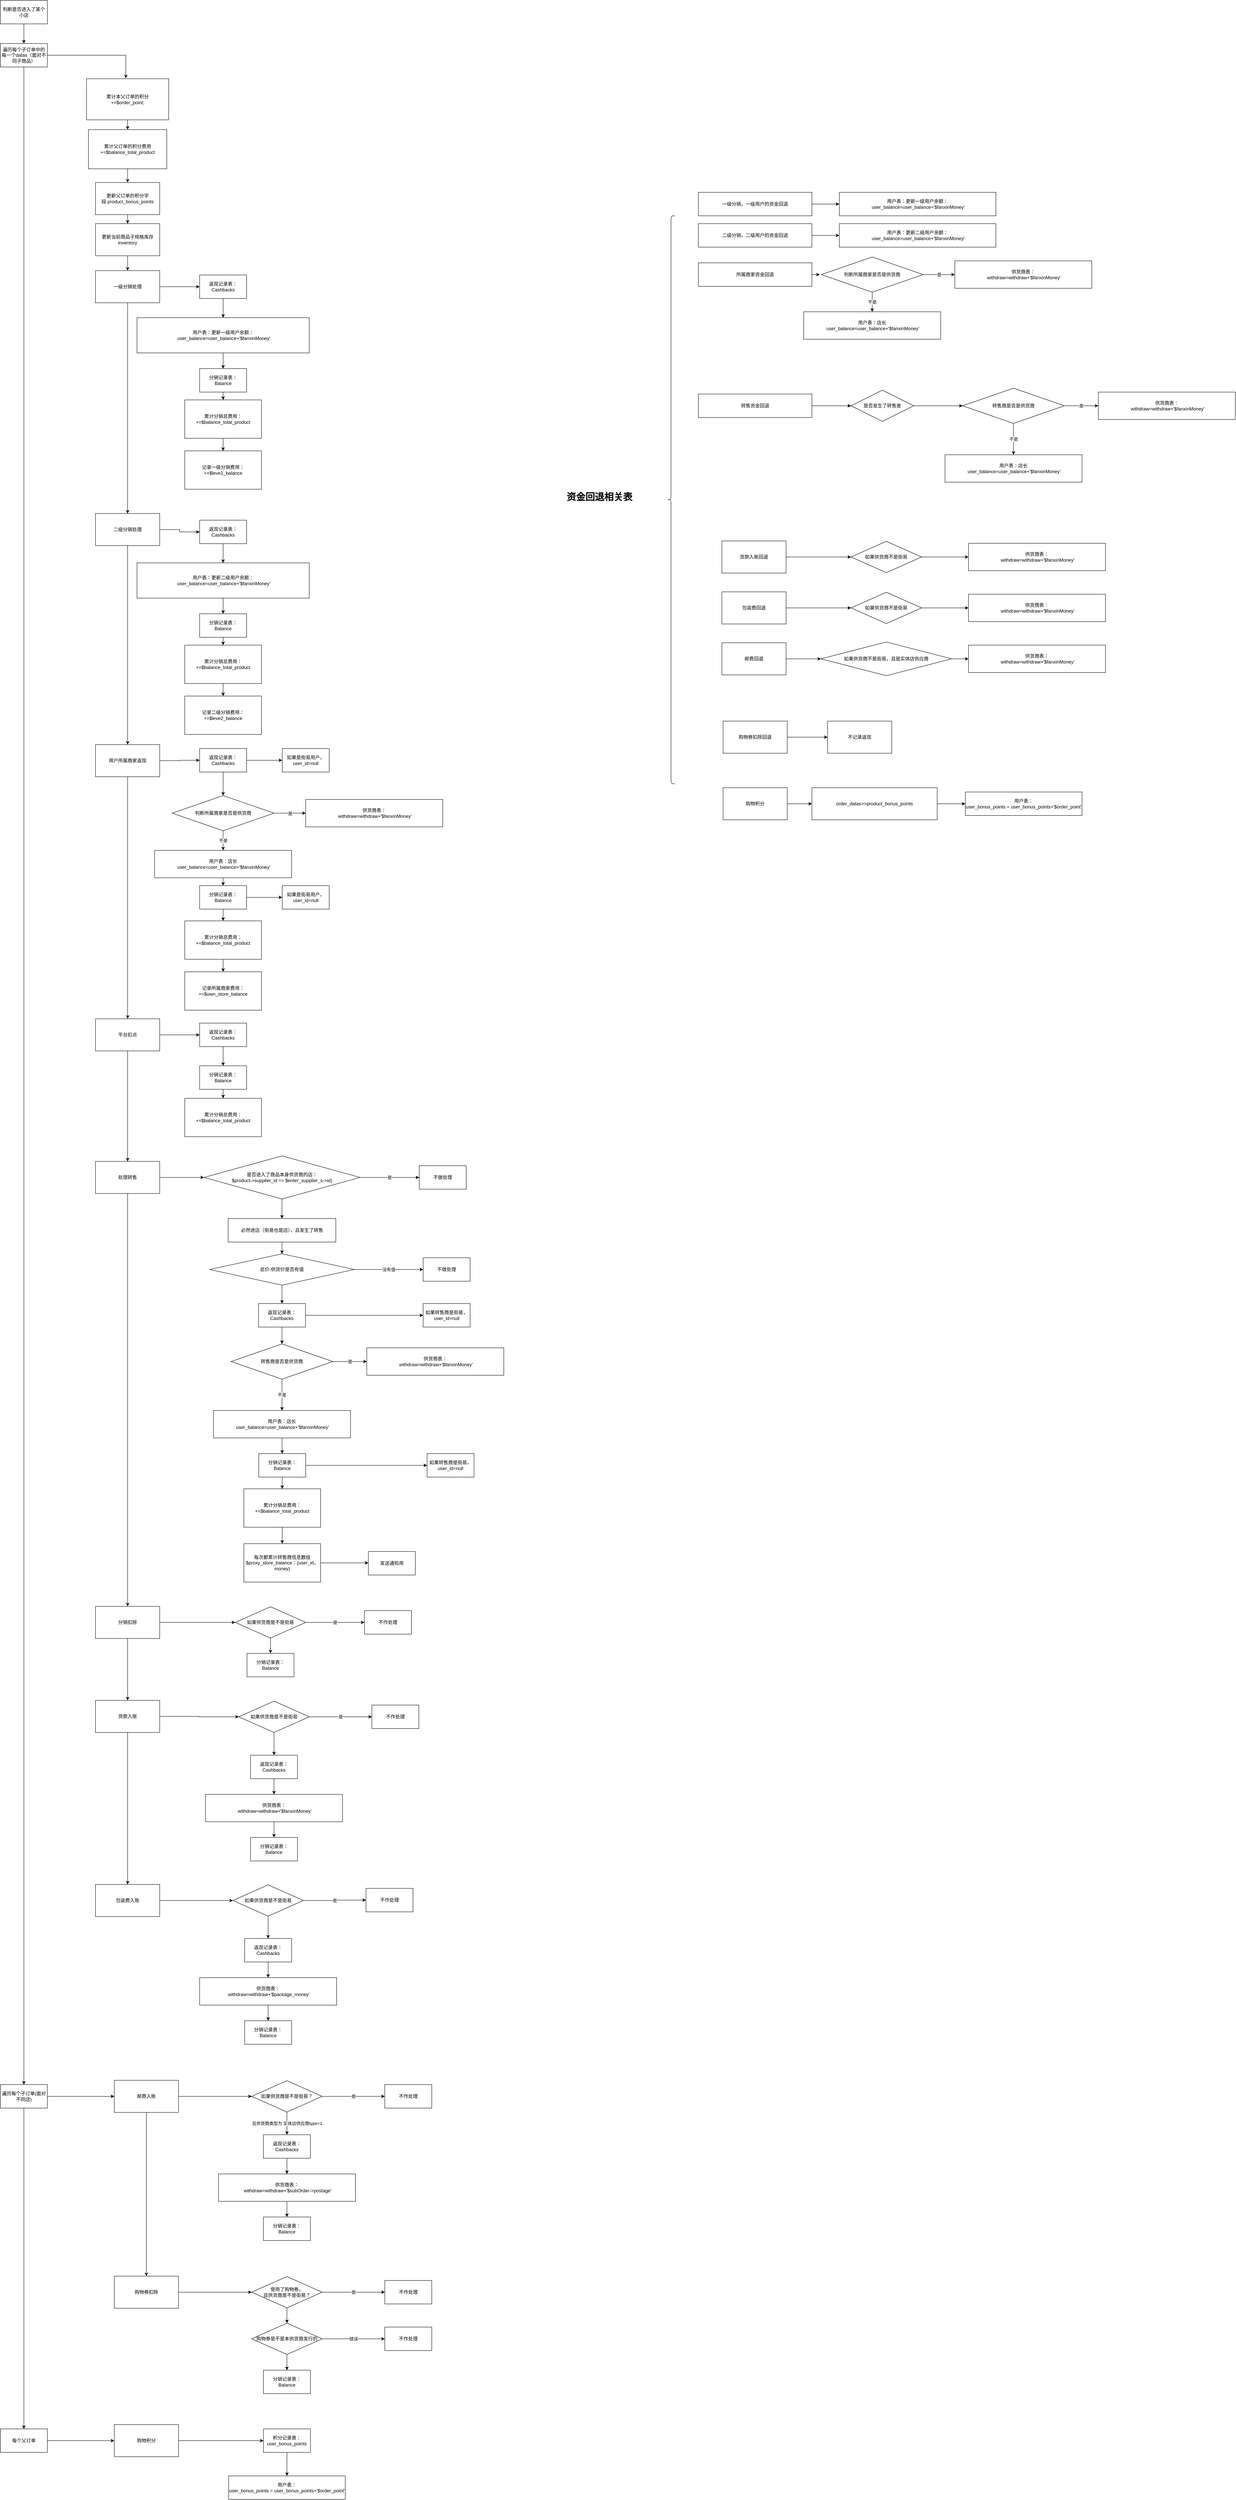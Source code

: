 <mxfile version="13.7.9" type="device"><diagram id="NfzXCjlO6lYyHLIqAys7" name="Page-1"><mxGraphModel dx="2026" dy="1126" grid="1" gridSize="10" guides="1" tooltips="1" connect="1" arrows="1" fold="1" page="1" pageScale="1" pageWidth="827" pageHeight="1169" math="0" shadow="0"><root><mxCell id="0"/><mxCell id="1" parent="0"/><mxCell id="Cu8TXU3-Akb2JzARE5J_-9" style="edgeStyle=orthogonalEdgeStyle;rounded=0;orthogonalLoop=1;jettySize=auto;html=1;entryX=0.5;entryY=0;entryDx=0;entryDy=0;" edge="1" parent="1" source="IuVRX6c4QmTOj_rwPRiL-1" target="IuVRX6c4QmTOj_rwPRiL-3"><mxGeometry relative="1" as="geometry"/></mxCell><mxCell id="IuVRX6c4QmTOj_rwPRiL-1" value="判断是否进入了某个小店" style="whiteSpace=wrap;html=1;" parent="1" vertex="1"><mxGeometry x="360" y="120" width="120" height="60" as="geometry"/></mxCell><mxCell id="Cu8TXU3-Akb2JzARE5J_-10" style="edgeStyle=orthogonalEdgeStyle;rounded=0;orthogonalLoop=1;jettySize=auto;html=1;entryX=0.478;entryY=-0.011;entryDx=0;entryDy=0;entryPerimeter=0;" edge="1" parent="1" source="IuVRX6c4QmTOj_rwPRiL-3" target="IuVRX6c4QmTOj_rwPRiL-4"><mxGeometry relative="1" as="geometry"/></mxCell><mxCell id="Cu8TXU3-Akb2JzARE5J_-229" style="edgeStyle=orthogonalEdgeStyle;rounded=0;orthogonalLoop=1;jettySize=auto;html=1;entryX=0.5;entryY=0;entryDx=0;entryDy=0;" edge="1" parent="1" source="IuVRX6c4QmTOj_rwPRiL-3" target="Cu8TXU3-Akb2JzARE5J_-227"><mxGeometry relative="1" as="geometry"/></mxCell><mxCell id="IuVRX6c4QmTOj_rwPRiL-3" value="遍历每个子订单中的每一个datas（面对不同子商品）" style="whiteSpace=wrap;html=1;" parent="1" vertex="1"><mxGeometry x="360" y="230" width="120" height="60" as="geometry"/></mxCell><mxCell id="Cu8TXU3-Akb2JzARE5J_-6" style="edgeStyle=orthogonalEdgeStyle;rounded=0;orthogonalLoop=1;jettySize=auto;html=1;" edge="1" parent="1" source="IuVRX6c4QmTOj_rwPRiL-4" target="Cu8TXU3-Akb2JzARE5J_-5"><mxGeometry relative="1" as="geometry"/></mxCell><mxCell id="IuVRX6c4QmTOj_rwPRiL-4" value="累计本父订单的积分&lt;br&gt;+=$order_point;" style="whiteSpace=wrap;html=1;" parent="1" vertex="1"><mxGeometry x="580" y="320" width="210" height="105" as="geometry"/></mxCell><mxCell id="Cu8TXU3-Akb2JzARE5J_-8" style="edgeStyle=orthogonalEdgeStyle;rounded=0;orthogonalLoop=1;jettySize=auto;html=1;entryX=0.5;entryY=0;entryDx=0;entryDy=0;" edge="1" parent="1" source="IuVRX6c4QmTOj_rwPRiL-8" target="Cu8TXU3-Akb2JzARE5J_-1"><mxGeometry relative="1" as="geometry"/></mxCell><mxCell id="IuVRX6c4QmTOj_rwPRiL-8" value="更新父订单的积分字段&amp;nbsp;product_bonus_points" style="whiteSpace=wrap;html=1;" parent="1" vertex="1"><mxGeometry x="603" y="585" width="164" height="82" as="geometry"/></mxCell><mxCell id="Cu8TXU3-Akb2JzARE5J_-13" style="edgeStyle=orthogonalEdgeStyle;rounded=0;orthogonalLoop=1;jettySize=auto;html=1;entryX=0.5;entryY=0;entryDx=0;entryDy=0;" edge="1" parent="1" source="Cu8TXU3-Akb2JzARE5J_-1" target="Cu8TXU3-Akb2JzARE5J_-12"><mxGeometry relative="1" as="geometry"/></mxCell><mxCell id="Cu8TXU3-Akb2JzARE5J_-1" value="更新当前商品子规格库存inventory" style="whiteSpace=wrap;html=1;" vertex="1" parent="1"><mxGeometry x="603" y="690" width="164" height="82" as="geometry"/></mxCell><mxCell id="Cu8TXU3-Akb2JzARE5J_-7" style="edgeStyle=orthogonalEdgeStyle;rounded=0;orthogonalLoop=1;jettySize=auto;html=1;entryX=0.5;entryY=0;entryDx=0;entryDy=0;" edge="1" parent="1" source="Cu8TXU3-Akb2JzARE5J_-5" target="IuVRX6c4QmTOj_rwPRiL-8"><mxGeometry relative="1" as="geometry"/></mxCell><mxCell id="Cu8TXU3-Akb2JzARE5J_-5" value="累计&lt;span&gt;父订单的积分费用&lt;/span&gt;&lt;br&gt;&lt;span&gt;+=$balance_total_product&lt;/span&gt;" style="whiteSpace=wrap;html=1;" vertex="1" parent="1"><mxGeometry x="585" y="450" width="200" height="100" as="geometry"/></mxCell><mxCell id="Cu8TXU3-Akb2JzARE5J_-15" value="" style="edgeStyle=orthogonalEdgeStyle;rounded=0;orthogonalLoop=1;jettySize=auto;html=1;" edge="1" parent="1" source="Cu8TXU3-Akb2JzARE5J_-12" target="Cu8TXU3-Akb2JzARE5J_-14"><mxGeometry relative="1" as="geometry"/></mxCell><mxCell id="Cu8TXU3-Akb2JzARE5J_-24" style="edgeStyle=orthogonalEdgeStyle;rounded=0;orthogonalLoop=1;jettySize=auto;html=1;entryX=0.5;entryY=0;entryDx=0;entryDy=0;" edge="1" parent="1" source="Cu8TXU3-Akb2JzARE5J_-12" target="Cu8TXU3-Akb2JzARE5J_-23"><mxGeometry relative="1" as="geometry"/></mxCell><mxCell id="Cu8TXU3-Akb2JzARE5J_-12" value="一级分销处理" style="whiteSpace=wrap;html=1;" vertex="1" parent="1"><mxGeometry x="603" y="810" width="164" height="82" as="geometry"/></mxCell><mxCell id="Cu8TXU3-Akb2JzARE5J_-35" style="edgeStyle=orthogonalEdgeStyle;rounded=0;orthogonalLoop=1;jettySize=auto;html=1;" edge="1" parent="1" source="Cu8TXU3-Akb2JzARE5J_-14" target="Cu8TXU3-Akb2JzARE5J_-34"><mxGeometry relative="1" as="geometry"/></mxCell><mxCell id="Cu8TXU3-Akb2JzARE5J_-14" value="返现记录表：&lt;br&gt;Cashbacks" style="whiteSpace=wrap;html=1;" vertex="1" parent="1"><mxGeometry x="869" y="821" width="120" height="60" as="geometry"/></mxCell><mxCell id="Cu8TXU3-Akb2JzARE5J_-20" value="" style="edgeStyle=orthogonalEdgeStyle;rounded=0;orthogonalLoop=1;jettySize=auto;html=1;" edge="1" parent="1" source="Cu8TXU3-Akb2JzARE5J_-16" target="Cu8TXU3-Akb2JzARE5J_-19"><mxGeometry relative="1" as="geometry"/></mxCell><mxCell id="Cu8TXU3-Akb2JzARE5J_-16" value="分销记录表：&lt;br&gt;Balance" style="whiteSpace=wrap;html=1;" vertex="1" parent="1"><mxGeometry x="869" y="1060" width="120" height="60" as="geometry"/></mxCell><mxCell id="Cu8TXU3-Akb2JzARE5J_-22" style="edgeStyle=orthogonalEdgeStyle;rounded=0;orthogonalLoop=1;jettySize=auto;html=1;entryX=0.5;entryY=0;entryDx=0;entryDy=0;" edge="1" parent="1" source="Cu8TXU3-Akb2JzARE5J_-19" target="Cu8TXU3-Akb2JzARE5J_-21"><mxGeometry relative="1" as="geometry"/></mxCell><mxCell id="Cu8TXU3-Akb2JzARE5J_-19" value="累计分销总费用：&lt;br&gt;+=$balance_total_product" style="whiteSpace=wrap;html=1;" vertex="1" parent="1"><mxGeometry x="831" y="1140" width="196" height="98" as="geometry"/></mxCell><mxCell id="Cu8TXU3-Akb2JzARE5J_-21" value="记录一级分销费用：&lt;br&gt;+=$leve1_balance" style="whiteSpace=wrap;html=1;" vertex="1" parent="1"><mxGeometry x="831" y="1270" width="196" height="98" as="geometry"/></mxCell><mxCell id="Cu8TXU3-Akb2JzARE5J_-55" style="edgeStyle=orthogonalEdgeStyle;rounded=0;orthogonalLoop=1;jettySize=auto;html=1;entryX=0;entryY=0.5;entryDx=0;entryDy=0;" edge="1" parent="1" source="Cu8TXU3-Akb2JzARE5J_-23" target="Cu8TXU3-Akb2JzARE5J_-44"><mxGeometry relative="1" as="geometry"/></mxCell><mxCell id="Cu8TXU3-Akb2JzARE5J_-84" style="edgeStyle=orthogonalEdgeStyle;rounded=0;orthogonalLoop=1;jettySize=auto;html=1;entryX=0.5;entryY=0;entryDx=0;entryDy=0;" edge="1" parent="1" source="Cu8TXU3-Akb2JzARE5J_-23" target="Cu8TXU3-Akb2JzARE5J_-58"><mxGeometry relative="1" as="geometry"/></mxCell><mxCell id="Cu8TXU3-Akb2JzARE5J_-23" value="二级分销处理" style="whiteSpace=wrap;html=1;" vertex="1" parent="1"><mxGeometry x="603" y="1430" width="164" height="82" as="geometry"/></mxCell><mxCell id="Cu8TXU3-Akb2JzARE5J_-36" style="edgeStyle=orthogonalEdgeStyle;rounded=0;orthogonalLoop=1;jettySize=auto;html=1;entryX=0.5;entryY=0;entryDx=0;entryDy=0;" edge="1" parent="1" source="Cu8TXU3-Akb2JzARE5J_-34" target="Cu8TXU3-Akb2JzARE5J_-16"><mxGeometry relative="1" as="geometry"/></mxCell><mxCell id="Cu8TXU3-Akb2JzARE5J_-34" value="用户表：更新一级用户余额：&lt;br&gt;&amp;nbsp;user_balance=user_balance+'$fanxinMoney'" style="whiteSpace=wrap;html=1;" vertex="1" parent="1"><mxGeometry x="709" y="930" width="440" height="90" as="geometry"/></mxCell><mxCell id="Cu8TXU3-Akb2JzARE5J_-38" value="" style="shape=curlyBracket;whiteSpace=wrap;html=1;rounded=1;" vertex="1" parent="1"><mxGeometry x="2063.13" y="670" width="20" height="1450" as="geometry"/></mxCell><mxCell id="Cu8TXU3-Akb2JzARE5J_-252" value="" style="edgeStyle=orthogonalEdgeStyle;rounded=0;orthogonalLoop=1;jettySize=auto;html=1;" edge="1" parent="1" source="Cu8TXU3-Akb2JzARE5J_-39" target="Cu8TXU3-Akb2JzARE5J_-251"><mxGeometry relative="1" as="geometry"/></mxCell><mxCell id="Cu8TXU3-Akb2JzARE5J_-39" value="一级分销，一级用户的资金回退" style="whiteSpace=wrap;html=1;" vertex="1" parent="1"><mxGeometry x="2143.13" y="610" width="290" height="60" as="geometry"/></mxCell><mxCell id="Cu8TXU3-Akb2JzARE5J_-43" style="edgeStyle=orthogonalEdgeStyle;rounded=0;orthogonalLoop=1;jettySize=auto;html=1;" edge="1" source="Cu8TXU3-Akb2JzARE5J_-44" target="Cu8TXU3-Akb2JzARE5J_-51" parent="1"><mxGeometry relative="1" as="geometry"/></mxCell><mxCell id="Cu8TXU3-Akb2JzARE5J_-44" value="返现记录表：&lt;br&gt;Cashbacks" style="whiteSpace=wrap;html=1;" vertex="1" parent="1"><mxGeometry x="869" y="1447" width="120" height="60" as="geometry"/></mxCell><mxCell id="Cu8TXU3-Akb2JzARE5J_-45" value="" style="edgeStyle=orthogonalEdgeStyle;rounded=0;orthogonalLoop=1;jettySize=auto;html=1;" edge="1" source="Cu8TXU3-Akb2JzARE5J_-46" target="Cu8TXU3-Akb2JzARE5J_-48" parent="1"><mxGeometry relative="1" as="geometry"/></mxCell><mxCell id="Cu8TXU3-Akb2JzARE5J_-46" value="分销记录表：&lt;br&gt;Balance" style="whiteSpace=wrap;html=1;" vertex="1" parent="1"><mxGeometry x="869" y="1686" width="120" height="60" as="geometry"/></mxCell><mxCell id="Cu8TXU3-Akb2JzARE5J_-47" style="edgeStyle=orthogonalEdgeStyle;rounded=0;orthogonalLoop=1;jettySize=auto;html=1;entryX=0.5;entryY=0;entryDx=0;entryDy=0;" edge="1" source="Cu8TXU3-Akb2JzARE5J_-48" target="Cu8TXU3-Akb2JzARE5J_-49" parent="1"><mxGeometry relative="1" as="geometry"/></mxCell><mxCell id="Cu8TXU3-Akb2JzARE5J_-48" value="累计分销总费用：&lt;br&gt;+=$balance_total_product" style="whiteSpace=wrap;html=1;" vertex="1" parent="1"><mxGeometry x="831" y="1766" width="196" height="98" as="geometry"/></mxCell><mxCell id="Cu8TXU3-Akb2JzARE5J_-49" value="记录二级分销费用：&lt;br&gt;+=$leve2_balance" style="whiteSpace=wrap;html=1;" vertex="1" parent="1"><mxGeometry x="831" y="1896" width="196" height="98" as="geometry"/></mxCell><mxCell id="Cu8TXU3-Akb2JzARE5J_-50" style="edgeStyle=orthogonalEdgeStyle;rounded=0;orthogonalLoop=1;jettySize=auto;html=1;entryX=0.5;entryY=0;entryDx=0;entryDy=0;" edge="1" source="Cu8TXU3-Akb2JzARE5J_-51" target="Cu8TXU3-Akb2JzARE5J_-46" parent="1"><mxGeometry relative="1" as="geometry"/></mxCell><mxCell id="Cu8TXU3-Akb2JzARE5J_-51" value="用户表：更新二级用户余额：&lt;br&gt;&amp;nbsp;user_balance=user_balance+'$fanxinMoney'" style="whiteSpace=wrap;html=1;" vertex="1" parent="1"><mxGeometry x="709" y="1556" width="440" height="90" as="geometry"/></mxCell><mxCell id="Cu8TXU3-Akb2JzARE5J_-254" value="" style="edgeStyle=orthogonalEdgeStyle;rounded=0;orthogonalLoop=1;jettySize=auto;html=1;" edge="1" parent="1" source="Cu8TXU3-Akb2JzARE5J_-56" target="Cu8TXU3-Akb2JzARE5J_-253"><mxGeometry relative="1" as="geometry"/></mxCell><mxCell id="Cu8TXU3-Akb2JzARE5J_-56" value="二级分销，二级用户的资金回退" style="whiteSpace=wrap;html=1;" vertex="1" parent="1"><mxGeometry x="2143.13" y="690" width="290" height="60" as="geometry"/></mxCell><mxCell id="Cu8TXU3-Akb2JzARE5J_-91" style="edgeStyle=orthogonalEdgeStyle;rounded=0;orthogonalLoop=1;jettySize=auto;html=1;entryX=0;entryY=0.5;entryDx=0;entryDy=0;" edge="1" parent="1" source="Cu8TXU3-Akb2JzARE5J_-58" target="Cu8TXU3-Akb2JzARE5J_-59"><mxGeometry relative="1" as="geometry"/></mxCell><mxCell id="Cu8TXU3-Akb2JzARE5J_-104" style="edgeStyle=orthogonalEdgeStyle;rounded=0;orthogonalLoop=1;jettySize=auto;html=1;entryX=0.5;entryY=0;entryDx=0;entryDy=0;" edge="1" parent="1" source="Cu8TXU3-Akb2JzARE5J_-58" target="Cu8TXU3-Akb2JzARE5J_-97"><mxGeometry relative="1" as="geometry"/></mxCell><mxCell id="Cu8TXU3-Akb2JzARE5J_-58" value="用户所属商家返现" style="whiteSpace=wrap;html=1;" vertex="1" parent="1"><mxGeometry x="603" y="2020" width="164" height="82" as="geometry"/></mxCell><mxCell id="Cu8TXU3-Akb2JzARE5J_-62" style="edgeStyle=orthogonalEdgeStyle;rounded=0;orthogonalLoop=1;jettySize=auto;html=1;entryX=0;entryY=0.5;entryDx=0;entryDy=0;" edge="1" parent="1" source="Cu8TXU3-Akb2JzARE5J_-59" target="Cu8TXU3-Akb2JzARE5J_-61"><mxGeometry relative="1" as="geometry"/></mxCell><mxCell id="Cu8TXU3-Akb2JzARE5J_-90" style="edgeStyle=orthogonalEdgeStyle;rounded=0;orthogonalLoop=1;jettySize=auto;html=1;entryX=0.5;entryY=0;entryDx=0;entryDy=0;" edge="1" parent="1" source="Cu8TXU3-Akb2JzARE5J_-59" target="Cu8TXU3-Akb2JzARE5J_-66"><mxGeometry relative="1" as="geometry"/></mxCell><mxCell id="Cu8TXU3-Akb2JzARE5J_-59" value="返现记录表：&lt;br&gt;Cashbacks" style="whiteSpace=wrap;html=1;" vertex="1" parent="1"><mxGeometry x="869" y="2030" width="120" height="60" as="geometry"/></mxCell><mxCell id="Cu8TXU3-Akb2JzARE5J_-61" value="如果是街易用户，user_id=null" style="whiteSpace=wrap;html=1;" vertex="1" parent="1"><mxGeometry x="1080" y="2030" width="120" height="60" as="geometry"/></mxCell><mxCell id="Cu8TXU3-Akb2JzARE5J_-67" value="是" style="edgeStyle=orthogonalEdgeStyle;rounded=0;orthogonalLoop=1;jettySize=auto;html=1;" edge="1" parent="1" source="Cu8TXU3-Akb2JzARE5J_-66"><mxGeometry relative="1" as="geometry"><mxPoint x="1140" y="2195" as="targetPoint"/></mxGeometry></mxCell><mxCell id="Cu8TXU3-Akb2JzARE5J_-71" value="不是" style="edgeStyle=orthogonalEdgeStyle;rounded=0;orthogonalLoop=1;jettySize=auto;html=1;entryX=0.5;entryY=0;entryDx=0;entryDy=0;" edge="1" parent="1" source="Cu8TXU3-Akb2JzARE5J_-66" target="Cu8TXU3-Akb2JzARE5J_-69"><mxGeometry relative="1" as="geometry"/></mxCell><mxCell id="Cu8TXU3-Akb2JzARE5J_-66" value="判断所属商家是否是供货商" style="rhombus;whiteSpace=wrap;html=1;" vertex="1" parent="1"><mxGeometry x="799" y="2150" width="260" height="90" as="geometry"/></mxCell><mxCell id="Cu8TXU3-Akb2JzARE5J_-68" value="供货商表：&lt;br&gt;&amp;nbsp;withdraw=withdraw+'$fanxinMoney'" style="whiteSpace=wrap;html=1;" vertex="1" parent="1"><mxGeometry x="1140" y="2160" width="350" height="70" as="geometry"/></mxCell><mxCell id="Cu8TXU3-Akb2JzARE5J_-89" value="" style="edgeStyle=orthogonalEdgeStyle;rounded=0;orthogonalLoop=1;jettySize=auto;html=1;" edge="1" parent="1" source="Cu8TXU3-Akb2JzARE5J_-69" target="Cu8TXU3-Akb2JzARE5J_-85"><mxGeometry relative="1" as="geometry"/></mxCell><mxCell id="Cu8TXU3-Akb2JzARE5J_-69" value="用户表：店长&lt;br&gt;&amp;nbsp;user_balance=user_balance+'$fanxinMoney'" style="whiteSpace=wrap;html=1;" vertex="1" parent="1"><mxGeometry x="754" y="2290" width="350" height="70" as="geometry"/></mxCell><mxCell id="Cu8TXU3-Akb2JzARE5J_-77" value="是" style="edgeStyle=orthogonalEdgeStyle;rounded=0;orthogonalLoop=1;jettySize=auto;html=1;" edge="1" source="Cu8TXU3-Akb2JzARE5J_-79" parent="1"><mxGeometry relative="1" as="geometry"><mxPoint x="2798.13" y="820" as="targetPoint"/></mxGeometry></mxCell><mxCell id="Cu8TXU3-Akb2JzARE5J_-78" value="不是" style="edgeStyle=orthogonalEdgeStyle;rounded=0;orthogonalLoop=1;jettySize=auto;html=1;entryX=0.5;entryY=0;entryDx=0;entryDy=0;" edge="1" source="Cu8TXU3-Akb2JzARE5J_-79" target="Cu8TXU3-Akb2JzARE5J_-81" parent="1"><mxGeometry relative="1" as="geometry"/></mxCell><mxCell id="Cu8TXU3-Akb2JzARE5J_-79" value="判断所属商家是否是供货商" style="rhombus;whiteSpace=wrap;html=1;" vertex="1" parent="1"><mxGeometry x="2457.13" y="775" width="260" height="90" as="geometry"/></mxCell><mxCell id="Cu8TXU3-Akb2JzARE5J_-80" value="供货商表：&lt;br&gt;&amp;nbsp;withdraw=withdraw+'$fanxinMoney'" style="whiteSpace=wrap;html=1;" vertex="1" parent="1"><mxGeometry x="2798.13" y="785" width="350" height="70" as="geometry"/></mxCell><mxCell id="Cu8TXU3-Akb2JzARE5J_-81" value="用户表：店长&lt;br&gt;&amp;nbsp;user_balance=user_balance+'$fanxinMoney'" style="whiteSpace=wrap;html=1;" vertex="1" parent="1"><mxGeometry x="2412.13" y="915" width="350" height="70" as="geometry"/></mxCell><mxCell id="Cu8TXU3-Akb2JzARE5J_-83" style="edgeStyle=orthogonalEdgeStyle;rounded=0;orthogonalLoop=1;jettySize=auto;html=1;" edge="1" parent="1" source="Cu8TXU3-Akb2JzARE5J_-82"><mxGeometry relative="1" as="geometry"><mxPoint x="2453.13" y="820" as="targetPoint"/></mxGeometry></mxCell><mxCell id="Cu8TXU3-Akb2JzARE5J_-82" value="所属商家资金回退" style="whiteSpace=wrap;html=1;" vertex="1" parent="1"><mxGeometry x="2143.13" y="790" width="290" height="60" as="geometry"/></mxCell><mxCell id="Cu8TXU3-Akb2JzARE5J_-87" style="edgeStyle=orthogonalEdgeStyle;rounded=0;orthogonalLoop=1;jettySize=auto;html=1;entryX=0;entryY=0.5;entryDx=0;entryDy=0;" edge="1" parent="1" source="Cu8TXU3-Akb2JzARE5J_-85" target="Cu8TXU3-Akb2JzARE5J_-86"><mxGeometry relative="1" as="geometry"/></mxCell><mxCell id="Cu8TXU3-Akb2JzARE5J_-95" value="" style="edgeStyle=orthogonalEdgeStyle;rounded=0;orthogonalLoop=1;jettySize=auto;html=1;" edge="1" parent="1" source="Cu8TXU3-Akb2JzARE5J_-85" target="Cu8TXU3-Akb2JzARE5J_-92"><mxGeometry relative="1" as="geometry"/></mxCell><mxCell id="Cu8TXU3-Akb2JzARE5J_-85" value="分销记录表：&lt;br&gt;Balance" style="whiteSpace=wrap;html=1;" vertex="1" parent="1"><mxGeometry x="869" y="2380" width="120" height="60" as="geometry"/></mxCell><mxCell id="Cu8TXU3-Akb2JzARE5J_-86" value="如果是街易用户，user_id=null" style="whiteSpace=wrap;html=1;" vertex="1" parent="1"><mxGeometry x="1080" y="2380" width="120" height="60" as="geometry"/></mxCell><mxCell id="Cu8TXU3-Akb2JzARE5J_-96" value="" style="edgeStyle=orthogonalEdgeStyle;rounded=0;orthogonalLoop=1;jettySize=auto;html=1;" edge="1" parent="1" source="Cu8TXU3-Akb2JzARE5J_-92" target="Cu8TXU3-Akb2JzARE5J_-93"><mxGeometry relative="1" as="geometry"/></mxCell><mxCell id="Cu8TXU3-Akb2JzARE5J_-92" value="累计分销总费用：&lt;br&gt;+=$balance_total_product" style="whiteSpace=wrap;html=1;" vertex="1" parent="1"><mxGeometry x="831" y="2470" width="196" height="98" as="geometry"/></mxCell><mxCell id="Cu8TXU3-Akb2JzARE5J_-93" value="记录所属商家费用：&lt;br&gt;+=$own_store_balance" style="whiteSpace=wrap;html=1;" vertex="1" parent="1"><mxGeometry x="831" y="2600" width="196" height="98" as="geometry"/></mxCell><mxCell id="Cu8TXU3-Akb2JzARE5J_-100" style="edgeStyle=orthogonalEdgeStyle;rounded=0;orthogonalLoop=1;jettySize=auto;html=1;entryX=0;entryY=0.5;entryDx=0;entryDy=0;" edge="1" parent="1" source="Cu8TXU3-Akb2JzARE5J_-97" target="Cu8TXU3-Akb2JzARE5J_-98"><mxGeometry relative="1" as="geometry"/></mxCell><mxCell id="Cu8TXU3-Akb2JzARE5J_-160" style="edgeStyle=orthogonalEdgeStyle;rounded=0;orthogonalLoop=1;jettySize=auto;html=1;" edge="1" parent="1" source="Cu8TXU3-Akb2JzARE5J_-97" target="Cu8TXU3-Akb2JzARE5J_-105"><mxGeometry relative="1" as="geometry"/></mxCell><mxCell id="Cu8TXU3-Akb2JzARE5J_-97" value="平台扣点" style="whiteSpace=wrap;html=1;" vertex="1" parent="1"><mxGeometry x="603" y="2720" width="164" height="82" as="geometry"/></mxCell><mxCell id="Cu8TXU3-Akb2JzARE5J_-101" value="" style="edgeStyle=orthogonalEdgeStyle;rounded=0;orthogonalLoop=1;jettySize=auto;html=1;" edge="1" parent="1" source="Cu8TXU3-Akb2JzARE5J_-98" target="Cu8TXU3-Akb2JzARE5J_-99"><mxGeometry relative="1" as="geometry"/></mxCell><mxCell id="Cu8TXU3-Akb2JzARE5J_-98" value="返现记录表：&lt;br&gt;Cashbacks" style="whiteSpace=wrap;html=1;" vertex="1" parent="1"><mxGeometry x="869" y="2731" width="120" height="60" as="geometry"/></mxCell><mxCell id="Cu8TXU3-Akb2JzARE5J_-103" value="" style="edgeStyle=orthogonalEdgeStyle;rounded=0;orthogonalLoop=1;jettySize=auto;html=1;" edge="1" parent="1" source="Cu8TXU3-Akb2JzARE5J_-99" target="Cu8TXU3-Akb2JzARE5J_-102"><mxGeometry relative="1" as="geometry"/></mxCell><mxCell id="Cu8TXU3-Akb2JzARE5J_-99" value="分销记录表：&lt;br&gt;Balance" style="whiteSpace=wrap;html=1;" vertex="1" parent="1"><mxGeometry x="869" y="2840" width="120" height="60" as="geometry"/></mxCell><mxCell id="Cu8TXU3-Akb2JzARE5J_-102" value="累计分销总费用：&lt;br&gt;+=$balance_total_product" style="whiteSpace=wrap;html=1;" vertex="1" parent="1"><mxGeometry x="831" y="2923" width="196" height="98" as="geometry"/></mxCell><mxCell id="Cu8TXU3-Akb2JzARE5J_-131" style="edgeStyle=orthogonalEdgeStyle;rounded=0;orthogonalLoop=1;jettySize=auto;html=1;entryX=0;entryY=0.5;entryDx=0;entryDy=0;" edge="1" parent="1" source="Cu8TXU3-Akb2JzARE5J_-105" target="Cu8TXU3-Akb2JzARE5J_-107"><mxGeometry relative="1" as="geometry"/></mxCell><mxCell id="Cu8TXU3-Akb2JzARE5J_-162" style="edgeStyle=orthogonalEdgeStyle;rounded=0;orthogonalLoop=1;jettySize=auto;html=1;entryX=0.5;entryY=0;entryDx=0;entryDy=0;" edge="1" parent="1" source="Cu8TXU3-Akb2JzARE5J_-105" target="Cu8TXU3-Akb2JzARE5J_-149"><mxGeometry relative="1" as="geometry"/></mxCell><mxCell id="Cu8TXU3-Akb2JzARE5J_-105" value="处理转售" style="whiteSpace=wrap;html=1;" vertex="1" parent="1"><mxGeometry x="603" y="3084" width="164" height="82" as="geometry"/></mxCell><mxCell id="Cu8TXU3-Akb2JzARE5J_-109" value="是" style="edgeStyle=orthogonalEdgeStyle;rounded=0;orthogonalLoop=1;jettySize=auto;html=1;" edge="1" parent="1" source="Cu8TXU3-Akb2JzARE5J_-107" target="Cu8TXU3-Akb2JzARE5J_-108"><mxGeometry relative="1" as="geometry"/></mxCell><mxCell id="Cu8TXU3-Akb2JzARE5J_-111" style="edgeStyle=orthogonalEdgeStyle;rounded=0;orthogonalLoop=1;jettySize=auto;html=1;entryX=0.5;entryY=0;entryDx=0;entryDy=0;" edge="1" parent="1" source="Cu8TXU3-Akb2JzARE5J_-107" target="Cu8TXU3-Akb2JzARE5J_-110"><mxGeometry relative="1" as="geometry"/></mxCell><mxCell id="Cu8TXU3-Akb2JzARE5J_-107" value="是否进入了商品本身供货商的店：&lt;br&gt;$product-&amp;gt;supplier_id == $enter_supplier_s-&amp;gt;id)" style="rhombus;whiteSpace=wrap;html=1;" vertex="1" parent="1"><mxGeometry x="880" y="3070" width="398.75" height="110" as="geometry"/></mxCell><mxCell id="Cu8TXU3-Akb2JzARE5J_-108" value="不做处理" style="whiteSpace=wrap;html=1;" vertex="1" parent="1"><mxGeometry x="1430" y="3095" width="120" height="60" as="geometry"/></mxCell><mxCell id="Cu8TXU3-Akb2JzARE5J_-114" style="edgeStyle=orthogonalEdgeStyle;rounded=0;orthogonalLoop=1;jettySize=auto;html=1;entryX=0.5;entryY=0;entryDx=0;entryDy=0;" edge="1" parent="1" source="Cu8TXU3-Akb2JzARE5J_-110" target="Cu8TXU3-Akb2JzARE5J_-113"><mxGeometry relative="1" as="geometry"/></mxCell><mxCell id="Cu8TXU3-Akb2JzARE5J_-110" value="必然进店（街易也是店），且发生了转售" style="whiteSpace=wrap;html=1;" vertex="1" parent="1"><mxGeometry x="941.87" y="3230" width="275" height="60" as="geometry"/></mxCell><mxCell id="Cu8TXU3-Akb2JzARE5J_-116" value="没有值" style="edgeStyle=orthogonalEdgeStyle;rounded=0;orthogonalLoop=1;jettySize=auto;html=1;entryX=0;entryY=0.5;entryDx=0;entryDy=0;" edge="1" parent="1" source="Cu8TXU3-Akb2JzARE5J_-113" target="Cu8TXU3-Akb2JzARE5J_-115"><mxGeometry relative="1" as="geometry"/></mxCell><mxCell id="Cu8TXU3-Akb2JzARE5J_-129" style="edgeStyle=orthogonalEdgeStyle;rounded=0;orthogonalLoop=1;jettySize=auto;html=1;entryX=0.5;entryY=0;entryDx=0;entryDy=0;" edge="1" parent="1" source="Cu8TXU3-Akb2JzARE5J_-113" target="Cu8TXU3-Akb2JzARE5J_-119"><mxGeometry relative="1" as="geometry"/></mxCell><mxCell id="Cu8TXU3-Akb2JzARE5J_-113" value="总价-供货价是否有值" style="rhombus;whiteSpace=wrap;html=1;" vertex="1" parent="1"><mxGeometry x="894.38" y="3320" width="370" height="80" as="geometry"/></mxCell><mxCell id="Cu8TXU3-Akb2JzARE5J_-115" value="不做处理" style="whiteSpace=wrap;html=1;" vertex="1" parent="1"><mxGeometry x="1440" y="3330" width="120" height="60" as="geometry"/></mxCell><mxCell id="Cu8TXU3-Akb2JzARE5J_-123" style="edgeStyle=orthogonalEdgeStyle;rounded=0;orthogonalLoop=1;jettySize=auto;html=1;entryX=0;entryY=0.5;entryDx=0;entryDy=0;" edge="1" parent="1" source="Cu8TXU3-Akb2JzARE5J_-119" target="Cu8TXU3-Akb2JzARE5J_-122"><mxGeometry relative="1" as="geometry"/></mxCell><mxCell id="Cu8TXU3-Akb2JzARE5J_-130" value="" style="edgeStyle=orthogonalEdgeStyle;rounded=0;orthogonalLoop=1;jettySize=auto;html=1;" edge="1" parent="1" source="Cu8TXU3-Akb2JzARE5J_-119" target="Cu8TXU3-Akb2JzARE5J_-126"><mxGeometry relative="1" as="geometry"/></mxCell><mxCell id="Cu8TXU3-Akb2JzARE5J_-119" value="返现记录表：&lt;br&gt;Cashbacks" style="whiteSpace=wrap;html=1;" vertex="1" parent="1"><mxGeometry x="1019.37" y="3447" width="120" height="60" as="geometry"/></mxCell><mxCell id="Cu8TXU3-Akb2JzARE5J_-122" value="如果转售商是街易，user_id=null" style="whiteSpace=wrap;html=1;" vertex="1" parent="1"><mxGeometry x="1440" y="3447" width="120" height="60" as="geometry"/></mxCell><mxCell id="Cu8TXU3-Akb2JzARE5J_-124" value="是" style="edgeStyle=orthogonalEdgeStyle;rounded=0;orthogonalLoop=1;jettySize=auto;html=1;" edge="1" source="Cu8TXU3-Akb2JzARE5J_-126" parent="1"><mxGeometry relative="1" as="geometry"><mxPoint x="1296.0" y="3595" as="targetPoint"/></mxGeometry></mxCell><mxCell id="Cu8TXU3-Akb2JzARE5J_-125" value="不是" style="edgeStyle=orthogonalEdgeStyle;rounded=0;orthogonalLoop=1;jettySize=auto;html=1;entryX=0.5;entryY=0;entryDx=0;entryDy=0;" edge="1" source="Cu8TXU3-Akb2JzARE5J_-126" target="Cu8TXU3-Akb2JzARE5J_-128" parent="1"><mxGeometry relative="1" as="geometry"/></mxCell><mxCell id="Cu8TXU3-Akb2JzARE5J_-126" value="转售商是否是供货商" style="rhombus;whiteSpace=wrap;html=1;" vertex="1" parent="1"><mxGeometry x="949.37" y="3550" width="260" height="90" as="geometry"/></mxCell><mxCell id="Cu8TXU3-Akb2JzARE5J_-127" value="供货商表：&lt;br&gt;&amp;nbsp;withdraw=withdraw+'$fanxinMoney'" style="whiteSpace=wrap;html=1;" vertex="1" parent="1"><mxGeometry x="1296" y="3560" width="350" height="70" as="geometry"/></mxCell><mxCell id="Cu8TXU3-Akb2JzARE5J_-145" style="edgeStyle=orthogonalEdgeStyle;rounded=0;orthogonalLoop=1;jettySize=auto;html=1;entryX=0.5;entryY=0;entryDx=0;entryDy=0;" edge="1" parent="1" source="Cu8TXU3-Akb2JzARE5J_-128" target="Cu8TXU3-Akb2JzARE5J_-141"><mxGeometry relative="1" as="geometry"/></mxCell><mxCell id="Cu8TXU3-Akb2JzARE5J_-128" value="用户表：店长&lt;br&gt;&amp;nbsp;user_balance=user_balance+'$fanxinMoney'" style="whiteSpace=wrap;html=1;" vertex="1" parent="1"><mxGeometry x="904.37" y="3720" width="350" height="70" as="geometry"/></mxCell><mxCell id="Cu8TXU3-Akb2JzARE5J_-139" value="" style="edgeStyle=orthogonalEdgeStyle;rounded=0;orthogonalLoop=1;jettySize=auto;html=1;" edge="1" parent="1" source="Cu8TXU3-Akb2JzARE5J_-132" target="Cu8TXU3-Akb2JzARE5J_-138"><mxGeometry relative="1" as="geometry"/></mxCell><mxCell id="Cu8TXU3-Akb2JzARE5J_-132" value="转售资金回退" style="whiteSpace=wrap;html=1;" vertex="1" parent="1"><mxGeometry x="2143.13" y="1125" width="290" height="60" as="geometry"/></mxCell><mxCell id="Cu8TXU3-Akb2JzARE5J_-133" value="是" style="edgeStyle=orthogonalEdgeStyle;rounded=0;orthogonalLoop=1;jettySize=auto;html=1;" edge="1" source="Cu8TXU3-Akb2JzARE5J_-135" parent="1"><mxGeometry relative="1" as="geometry"><mxPoint x="3164.76" y="1155" as="targetPoint"/></mxGeometry></mxCell><mxCell id="Cu8TXU3-Akb2JzARE5J_-134" value="不是" style="edgeStyle=orthogonalEdgeStyle;rounded=0;orthogonalLoop=1;jettySize=auto;html=1;entryX=0.5;entryY=0;entryDx=0;entryDy=0;" edge="1" source="Cu8TXU3-Akb2JzARE5J_-135" target="Cu8TXU3-Akb2JzARE5J_-137" parent="1"><mxGeometry relative="1" as="geometry"/></mxCell><mxCell id="Cu8TXU3-Akb2JzARE5J_-135" value="转售商是否是供货商" style="rhombus;whiteSpace=wrap;html=1;" vertex="1" parent="1"><mxGeometry x="2818.13" y="1110" width="260" height="90" as="geometry"/></mxCell><mxCell id="Cu8TXU3-Akb2JzARE5J_-136" value="供货商表：&lt;br&gt;&amp;nbsp;withdraw=withdraw+'$fanxinMoney'" style="whiteSpace=wrap;html=1;" vertex="1" parent="1"><mxGeometry x="3164.76" y="1120" width="350" height="70" as="geometry"/></mxCell><mxCell id="Cu8TXU3-Akb2JzARE5J_-137" value="用户表：店长&lt;br&gt;&amp;nbsp;user_balance=user_balance+'$fanxinMoney'" style="whiteSpace=wrap;html=1;" vertex="1" parent="1"><mxGeometry x="2773.13" y="1280" width="350" height="70" as="geometry"/></mxCell><mxCell id="Cu8TXU3-Akb2JzARE5J_-140" value="" style="edgeStyle=orthogonalEdgeStyle;rounded=0;orthogonalLoop=1;jettySize=auto;html=1;" edge="1" parent="1" source="Cu8TXU3-Akb2JzARE5J_-138" target="Cu8TXU3-Akb2JzARE5J_-135"><mxGeometry relative="1" as="geometry"/></mxCell><mxCell id="Cu8TXU3-Akb2JzARE5J_-138" value="是否发生了转售差" style="rhombus;whiteSpace=wrap;html=1;" vertex="1" parent="1"><mxGeometry x="2533.13" y="1115" width="160" height="80" as="geometry"/></mxCell><mxCell id="Cu8TXU3-Akb2JzARE5J_-143" style="edgeStyle=orthogonalEdgeStyle;rounded=0;orthogonalLoop=1;jettySize=auto;html=1;" edge="1" parent="1" source="Cu8TXU3-Akb2JzARE5J_-141" target="Cu8TXU3-Akb2JzARE5J_-142"><mxGeometry relative="1" as="geometry"/></mxCell><mxCell id="Cu8TXU3-Akb2JzARE5J_-146" value="" style="edgeStyle=orthogonalEdgeStyle;rounded=0;orthogonalLoop=1;jettySize=auto;html=1;" edge="1" parent="1" source="Cu8TXU3-Akb2JzARE5J_-141" target="Cu8TXU3-Akb2JzARE5J_-144"><mxGeometry relative="1" as="geometry"/></mxCell><mxCell id="Cu8TXU3-Akb2JzARE5J_-141" value="分销记录表：&lt;br&gt;Balance" style="whiteSpace=wrap;html=1;" vertex="1" parent="1"><mxGeometry x="1020" y="3830" width="120" height="60" as="geometry"/></mxCell><mxCell id="Cu8TXU3-Akb2JzARE5J_-142" value="如果转售商是街易，user_id=null" style="whiteSpace=wrap;html=1;" vertex="1" parent="1"><mxGeometry x="1450" y="3830" width="120" height="60" as="geometry"/></mxCell><mxCell id="Cu8TXU3-Akb2JzARE5J_-148" style="edgeStyle=orthogonalEdgeStyle;rounded=0;orthogonalLoop=1;jettySize=auto;html=1;entryX=0.5;entryY=0;entryDx=0;entryDy=0;" edge="1" parent="1" source="Cu8TXU3-Akb2JzARE5J_-144" target="Cu8TXU3-Akb2JzARE5J_-147"><mxGeometry relative="1" as="geometry"/></mxCell><mxCell id="Cu8TXU3-Akb2JzARE5J_-144" value="累计分销总费用：&lt;br&gt;+=$balance_total_product" style="whiteSpace=wrap;html=1;" vertex="1" parent="1"><mxGeometry x="982" y="3920" width="196" height="98" as="geometry"/></mxCell><mxCell id="Cu8TXU3-Akb2JzARE5J_-150" style="edgeStyle=orthogonalEdgeStyle;rounded=0;orthogonalLoop=1;jettySize=auto;html=1;" edge="1" parent="1" source="Cu8TXU3-Akb2JzARE5J_-147"><mxGeometry relative="1" as="geometry"><mxPoint x="1300" y="4109" as="targetPoint"/></mxGeometry></mxCell><mxCell id="Cu8TXU3-Akb2JzARE5J_-147" value="每次都累计转售商信息数组$proxy_store_balance：{user_id，money}" style="whiteSpace=wrap;html=1;" vertex="1" parent="1"><mxGeometry x="982" y="4060" width="196" height="98" as="geometry"/></mxCell><mxCell id="Cu8TXU3-Akb2JzARE5J_-159" style="edgeStyle=orthogonalEdgeStyle;rounded=0;orthogonalLoop=1;jettySize=auto;html=1;entryX=0;entryY=0.5;entryDx=0;entryDy=0;" edge="1" parent="1" source="Cu8TXU3-Akb2JzARE5J_-149" target="Cu8TXU3-Akb2JzARE5J_-152"><mxGeometry relative="1" as="geometry"/></mxCell><mxCell id="Cu8TXU3-Akb2JzARE5J_-180" style="edgeStyle=orthogonalEdgeStyle;rounded=0;orthogonalLoop=1;jettySize=auto;html=1;entryX=0.5;entryY=0;entryDx=0;entryDy=0;" edge="1" parent="1" source="Cu8TXU3-Akb2JzARE5J_-149" target="Cu8TXU3-Akb2JzARE5J_-164"><mxGeometry relative="1" as="geometry"/></mxCell><mxCell id="Cu8TXU3-Akb2JzARE5J_-149" value="分销扣除" style="whiteSpace=wrap;html=1;" vertex="1" parent="1"><mxGeometry x="603" y="4220" width="164" height="82" as="geometry"/></mxCell><mxCell id="Cu8TXU3-Akb2JzARE5J_-151" value="发送通知用" style="whiteSpace=wrap;html=1;" vertex="1" parent="1"><mxGeometry x="1300" y="4080" width="120" height="60" as="geometry"/></mxCell><mxCell id="Cu8TXU3-Akb2JzARE5J_-154" value="是" style="edgeStyle=orthogonalEdgeStyle;rounded=0;orthogonalLoop=1;jettySize=auto;html=1;entryX=0;entryY=0.5;entryDx=0;entryDy=0;" edge="1" parent="1" source="Cu8TXU3-Akb2JzARE5J_-152" target="Cu8TXU3-Akb2JzARE5J_-153"><mxGeometry relative="1" as="geometry"/></mxCell><mxCell id="Cu8TXU3-Akb2JzARE5J_-158" style="edgeStyle=orthogonalEdgeStyle;rounded=0;orthogonalLoop=1;jettySize=auto;html=1;entryX=0.5;entryY=0;entryDx=0;entryDy=0;" edge="1" parent="1" source="Cu8TXU3-Akb2JzARE5J_-152" target="Cu8TXU3-Akb2JzARE5J_-157"><mxGeometry relative="1" as="geometry"/></mxCell><mxCell id="Cu8TXU3-Akb2JzARE5J_-152" value="如果供货商是不是街易" style="rhombus;whiteSpace=wrap;html=1;" vertex="1" parent="1"><mxGeometry x="960" y="4221" width="180" height="80" as="geometry"/></mxCell><mxCell id="Cu8TXU3-Akb2JzARE5J_-153" value="不作处理" style="whiteSpace=wrap;html=1;" vertex="1" parent="1"><mxGeometry x="1290" y="4231" width="120" height="60" as="geometry"/></mxCell><mxCell id="Cu8TXU3-Akb2JzARE5J_-157" value="分销记录表：&lt;br&gt;Balance" style="whiteSpace=wrap;html=1;" vertex="1" parent="1"><mxGeometry x="990" y="4340" width="120" height="60" as="geometry"/></mxCell><mxCell id="Cu8TXU3-Akb2JzARE5J_-166" style="edgeStyle=orthogonalEdgeStyle;rounded=0;orthogonalLoop=1;jettySize=auto;html=1;entryX=0;entryY=0.5;entryDx=0;entryDy=0;" edge="1" parent="1" source="Cu8TXU3-Akb2JzARE5J_-164" target="Cu8TXU3-Akb2JzARE5J_-165"><mxGeometry relative="1" as="geometry"/></mxCell><mxCell id="Cu8TXU3-Akb2JzARE5J_-203" style="edgeStyle=orthogonalEdgeStyle;rounded=0;orthogonalLoop=1;jettySize=auto;html=1;entryX=0.5;entryY=0;entryDx=0;entryDy=0;" edge="1" parent="1" source="Cu8TXU3-Akb2JzARE5J_-164" target="Cu8TXU3-Akb2JzARE5J_-189"><mxGeometry relative="1" as="geometry"/></mxCell><mxCell id="Cu8TXU3-Akb2JzARE5J_-164" value="货款入账" style="whiteSpace=wrap;html=1;" vertex="1" parent="1"><mxGeometry x="603" y="4460" width="164" height="82" as="geometry"/></mxCell><mxCell id="Cu8TXU3-Akb2JzARE5J_-169" value="是" style="edgeStyle=orthogonalEdgeStyle;rounded=0;orthogonalLoop=1;jettySize=auto;html=1;entryX=0;entryY=0.5;entryDx=0;entryDy=0;" edge="1" parent="1" source="Cu8TXU3-Akb2JzARE5J_-165" target="Cu8TXU3-Akb2JzARE5J_-167"><mxGeometry relative="1" as="geometry"/></mxCell><mxCell id="Cu8TXU3-Akb2JzARE5J_-175" style="edgeStyle=orthogonalEdgeStyle;rounded=0;orthogonalLoop=1;jettySize=auto;html=1;entryX=0.5;entryY=0;entryDx=0;entryDy=0;" edge="1" parent="1" source="Cu8TXU3-Akb2JzARE5J_-165" target="Cu8TXU3-Akb2JzARE5J_-172"><mxGeometry relative="1" as="geometry"/></mxCell><mxCell id="Cu8TXU3-Akb2JzARE5J_-165" value="如果供货商是不是街易" style="rhombus;whiteSpace=wrap;html=1;" vertex="1" parent="1"><mxGeometry x="969" y="4462" width="180" height="80" as="geometry"/></mxCell><mxCell id="Cu8TXU3-Akb2JzARE5J_-167" value="不作处理" style="whiteSpace=wrap;html=1;" vertex="1" parent="1"><mxGeometry x="1309" y="4472" width="120" height="60" as="geometry"/></mxCell><mxCell id="Cu8TXU3-Akb2JzARE5J_-178" value="" style="edgeStyle=orthogonalEdgeStyle;rounded=0;orthogonalLoop=1;jettySize=auto;html=1;" edge="1" parent="1" source="Cu8TXU3-Akb2JzARE5J_-172" target="Cu8TXU3-Akb2JzARE5J_-177"><mxGeometry relative="1" as="geometry"/></mxCell><mxCell id="Cu8TXU3-Akb2JzARE5J_-172" value="返现记录表：&lt;br&gt;Cashbacks" style="whiteSpace=wrap;html=1;" vertex="1" parent="1"><mxGeometry x="999" y="4600" width="120" height="60" as="geometry"/></mxCell><mxCell id="Cu8TXU3-Akb2JzARE5J_-174" value="分销记录表：&lt;br&gt;Balance" style="whiteSpace=wrap;html=1;" vertex="1" parent="1"><mxGeometry x="999" y="4810" width="120" height="60" as="geometry"/></mxCell><mxCell id="Cu8TXU3-Akb2JzARE5J_-179" value="" style="edgeStyle=orthogonalEdgeStyle;rounded=0;orthogonalLoop=1;jettySize=auto;html=1;" edge="1" parent="1" source="Cu8TXU3-Akb2JzARE5J_-177" target="Cu8TXU3-Akb2JzARE5J_-174"><mxGeometry relative="1" as="geometry"/></mxCell><mxCell id="Cu8TXU3-Akb2JzARE5J_-177" value="供货商表：&lt;br&gt;&amp;nbsp;withdraw=withdraw+'$fanxinMoney'" style="whiteSpace=wrap;html=1;" vertex="1" parent="1"><mxGeometry x="884.0" y="4700" width="350" height="70" as="geometry"/></mxCell><mxCell id="Cu8TXU3-Akb2JzARE5J_-187" value="" style="edgeStyle=orthogonalEdgeStyle;rounded=0;orthogonalLoop=1;jettySize=auto;html=1;" edge="1" parent="1" source="Cu8TXU3-Akb2JzARE5J_-181" target="Cu8TXU3-Akb2JzARE5J_-186"><mxGeometry relative="1" as="geometry"/></mxCell><mxCell id="Cu8TXU3-Akb2JzARE5J_-181" value="货款入账回退" style="whiteSpace=wrap;html=1;" vertex="1" parent="1"><mxGeometry x="2203.13" y="1500" width="164" height="82" as="geometry"/></mxCell><mxCell id="Cu8TXU3-Akb2JzARE5J_-182" value="供货商表：&lt;br&gt;&amp;nbsp;withdraw=withdraw+'$fanxinMoney'" style="whiteSpace=wrap;html=1;" vertex="1" parent="1"><mxGeometry x="2833.13" y="1506" width="350" height="70" as="geometry"/></mxCell><mxCell id="Cu8TXU3-Akb2JzARE5J_-188" value="" style="edgeStyle=orthogonalEdgeStyle;rounded=0;orthogonalLoop=1;jettySize=auto;html=1;" edge="1" parent="1" source="Cu8TXU3-Akb2JzARE5J_-186" target="Cu8TXU3-Akb2JzARE5J_-182"><mxGeometry relative="1" as="geometry"/></mxCell><mxCell id="Cu8TXU3-Akb2JzARE5J_-186" value="如果供货商不是街易" style="rhombus;whiteSpace=wrap;html=1;" vertex="1" parent="1"><mxGeometry x="2533.13" y="1501" width="180" height="80" as="geometry"/></mxCell><mxCell id="Cu8TXU3-Akb2JzARE5J_-202" style="edgeStyle=orthogonalEdgeStyle;rounded=0;orthogonalLoop=1;jettySize=auto;html=1;entryX=0;entryY=0.5;entryDx=0;entryDy=0;" edge="1" parent="1" source="Cu8TXU3-Akb2JzARE5J_-189" target="Cu8TXU3-Akb2JzARE5J_-194"><mxGeometry relative="1" as="geometry"/></mxCell><mxCell id="Cu8TXU3-Akb2JzARE5J_-189" value="包装费入账" style="whiteSpace=wrap;html=1;" vertex="1" parent="1"><mxGeometry x="603" y="4930" width="164" height="82" as="geometry"/></mxCell><mxCell id="Cu8TXU3-Akb2JzARE5J_-192" value="是" style="edgeStyle=orthogonalEdgeStyle;rounded=0;orthogonalLoop=1;jettySize=auto;html=1;entryX=0;entryY=0.5;entryDx=0;entryDy=0;" edge="1" source="Cu8TXU3-Akb2JzARE5J_-194" target="Cu8TXU3-Akb2JzARE5J_-195" parent="1"><mxGeometry relative="1" as="geometry"/></mxCell><mxCell id="Cu8TXU3-Akb2JzARE5J_-193" style="edgeStyle=orthogonalEdgeStyle;rounded=0;orthogonalLoop=1;jettySize=auto;html=1;entryX=0.5;entryY=0;entryDx=0;entryDy=0;" edge="1" source="Cu8TXU3-Akb2JzARE5J_-194" target="Cu8TXU3-Akb2JzARE5J_-197" parent="1"><mxGeometry relative="1" as="geometry"/></mxCell><mxCell id="Cu8TXU3-Akb2JzARE5J_-194" value="如果供货商是不是街易" style="rhombus;whiteSpace=wrap;html=1;" vertex="1" parent="1"><mxGeometry x="954" y="4931" width="180" height="80" as="geometry"/></mxCell><mxCell id="Cu8TXU3-Akb2JzARE5J_-195" value="不作处理" style="whiteSpace=wrap;html=1;" vertex="1" parent="1"><mxGeometry x="1294" y="4940" width="120" height="60" as="geometry"/></mxCell><mxCell id="Cu8TXU3-Akb2JzARE5J_-196" value="" style="edgeStyle=orthogonalEdgeStyle;rounded=0;orthogonalLoop=1;jettySize=auto;html=1;" edge="1" source="Cu8TXU3-Akb2JzARE5J_-197" target="Cu8TXU3-Akb2JzARE5J_-200" parent="1"><mxGeometry relative="1" as="geometry"/></mxCell><mxCell id="Cu8TXU3-Akb2JzARE5J_-197" value="返现记录表：&lt;br&gt;Cashbacks" style="whiteSpace=wrap;html=1;" vertex="1" parent="1"><mxGeometry x="984" y="5068" width="120" height="60" as="geometry"/></mxCell><mxCell id="Cu8TXU3-Akb2JzARE5J_-198" value="分销记录表：&lt;br&gt;Balance" style="whiteSpace=wrap;html=1;" vertex="1" parent="1"><mxGeometry x="984" y="5278" width="120" height="60" as="geometry"/></mxCell><mxCell id="Cu8TXU3-Akb2JzARE5J_-199" value="" style="edgeStyle=orthogonalEdgeStyle;rounded=0;orthogonalLoop=1;jettySize=auto;html=1;" edge="1" source="Cu8TXU3-Akb2JzARE5J_-200" target="Cu8TXU3-Akb2JzARE5J_-198" parent="1"><mxGeometry relative="1" as="geometry"/></mxCell><mxCell id="Cu8TXU3-Akb2JzARE5J_-200" value="供货商表：&lt;br&gt;&amp;nbsp;withdraw=withdraw+'$package_money'" style="whiteSpace=wrap;html=1;" vertex="1" parent="1"><mxGeometry x="869.0" y="5168" width="350" height="70" as="geometry"/></mxCell><mxCell id="Cu8TXU3-Akb2JzARE5J_-205" value="" style="edgeStyle=orthogonalEdgeStyle;rounded=0;orthogonalLoop=1;jettySize=auto;html=1;" edge="1" source="Cu8TXU3-Akb2JzARE5J_-206" target="Cu8TXU3-Akb2JzARE5J_-209" parent="1"><mxGeometry relative="1" as="geometry"/></mxCell><mxCell id="Cu8TXU3-Akb2JzARE5J_-206" value="包装费回退" style="whiteSpace=wrap;html=1;" vertex="1" parent="1"><mxGeometry x="2203.13" y="1630" width="164" height="82" as="geometry"/></mxCell><mxCell id="Cu8TXU3-Akb2JzARE5J_-207" value="供货商表：&lt;br&gt;&amp;nbsp;withdraw=withdraw+'$fanxinMoney'" style="whiteSpace=wrap;html=1;" vertex="1" parent="1"><mxGeometry x="2833.13" y="1636" width="350" height="70" as="geometry"/></mxCell><mxCell id="Cu8TXU3-Akb2JzARE5J_-208" value="" style="edgeStyle=orthogonalEdgeStyle;rounded=0;orthogonalLoop=1;jettySize=auto;html=1;" edge="1" source="Cu8TXU3-Akb2JzARE5J_-209" target="Cu8TXU3-Akb2JzARE5J_-207" parent="1"><mxGeometry relative="1" as="geometry"/></mxCell><mxCell id="Cu8TXU3-Akb2JzARE5J_-209" value="如果供货商不是街易" style="rhombus;whiteSpace=wrap;html=1;" vertex="1" parent="1"><mxGeometry x="2533.13" y="1631" width="180" height="80" as="geometry"/></mxCell><mxCell id="Cu8TXU3-Akb2JzARE5J_-210" style="edgeStyle=orthogonalEdgeStyle;rounded=0;orthogonalLoop=1;jettySize=auto;html=1;entryX=0;entryY=0.5;entryDx=0;entryDy=0;" edge="1" source="Cu8TXU3-Akb2JzARE5J_-211" target="Cu8TXU3-Akb2JzARE5J_-214" parent="1"><mxGeometry relative="1" as="geometry"/></mxCell><mxCell id="Cu8TXU3-Akb2JzARE5J_-255" style="edgeStyle=orthogonalEdgeStyle;rounded=0;orthogonalLoop=1;jettySize=auto;html=1;entryX=0.5;entryY=0;entryDx=0;entryDy=0;" edge="1" parent="1" source="Cu8TXU3-Akb2JzARE5J_-211" target="Cu8TXU3-Akb2JzARE5J_-230"><mxGeometry relative="1" as="geometry"/></mxCell><mxCell id="Cu8TXU3-Akb2JzARE5J_-211" value="邮费入账" style="whiteSpace=wrap;html=1;" vertex="1" parent="1"><mxGeometry x="651" y="5430" width="164" height="82" as="geometry"/></mxCell><mxCell id="Cu8TXU3-Akb2JzARE5J_-212" value="是" style="edgeStyle=orthogonalEdgeStyle;rounded=0;orthogonalLoop=1;jettySize=auto;html=1;entryX=0;entryY=0.5;entryDx=0;entryDy=0;" edge="1" source="Cu8TXU3-Akb2JzARE5J_-214" target="Cu8TXU3-Akb2JzARE5J_-215" parent="1"><mxGeometry relative="1" as="geometry"/></mxCell><mxCell id="Cu8TXU3-Akb2JzARE5J_-213" value="且供货商类型为 实体店供应商type=1" style="edgeStyle=orthogonalEdgeStyle;rounded=0;orthogonalLoop=1;jettySize=auto;html=1;entryX=0.5;entryY=0;entryDx=0;entryDy=0;" edge="1" source="Cu8TXU3-Akb2JzARE5J_-214" target="Cu8TXU3-Akb2JzARE5J_-217" parent="1"><mxGeometry relative="1" as="geometry"/></mxCell><mxCell id="Cu8TXU3-Akb2JzARE5J_-214" value="如果供货商是不是街易？&lt;br&gt;" style="rhombus;whiteSpace=wrap;html=1;" vertex="1" parent="1"><mxGeometry x="1002" y="5431" width="180" height="80" as="geometry"/></mxCell><mxCell id="Cu8TXU3-Akb2JzARE5J_-215" value="不作处理" style="whiteSpace=wrap;html=1;" vertex="1" parent="1"><mxGeometry x="1342" y="5441" width="120" height="60" as="geometry"/></mxCell><mxCell id="Cu8TXU3-Akb2JzARE5J_-216" value="" style="edgeStyle=orthogonalEdgeStyle;rounded=0;orthogonalLoop=1;jettySize=auto;html=1;" edge="1" source="Cu8TXU3-Akb2JzARE5J_-217" target="Cu8TXU3-Akb2JzARE5J_-220" parent="1"><mxGeometry relative="1" as="geometry"/></mxCell><mxCell id="Cu8TXU3-Akb2JzARE5J_-217" value="返现记录表：&lt;br&gt;Cashbacks" style="whiteSpace=wrap;html=1;" vertex="1" parent="1"><mxGeometry x="1032" y="5569" width="120" height="60" as="geometry"/></mxCell><mxCell id="Cu8TXU3-Akb2JzARE5J_-218" value="分销记录表：&lt;br&gt;Balance" style="whiteSpace=wrap;html=1;" vertex="1" parent="1"><mxGeometry x="1032" y="5779" width="120" height="60" as="geometry"/></mxCell><mxCell id="Cu8TXU3-Akb2JzARE5J_-219" value="" style="edgeStyle=orthogonalEdgeStyle;rounded=0;orthogonalLoop=1;jettySize=auto;html=1;" edge="1" source="Cu8TXU3-Akb2JzARE5J_-220" target="Cu8TXU3-Akb2JzARE5J_-218" parent="1"><mxGeometry relative="1" as="geometry"/></mxCell><mxCell id="Cu8TXU3-Akb2JzARE5J_-220" value="供货商表：&lt;br&gt;&amp;nbsp;withdraw=withdraw+'$subOrder-&amp;gt;postage'" style="whiteSpace=wrap;html=1;" vertex="1" parent="1"><mxGeometry x="917.0" y="5669" width="350" height="70" as="geometry"/></mxCell><mxCell id="Cu8TXU3-Akb2JzARE5J_-222" value="" style="edgeStyle=orthogonalEdgeStyle;rounded=0;orthogonalLoop=1;jettySize=auto;html=1;" edge="1" source="Cu8TXU3-Akb2JzARE5J_-223" target="Cu8TXU3-Akb2JzARE5J_-226" parent="1"><mxGeometry relative="1" as="geometry"/></mxCell><mxCell id="Cu8TXU3-Akb2JzARE5J_-223" value="邮费回退" style="whiteSpace=wrap;html=1;" vertex="1" parent="1"><mxGeometry x="2203.13" y="1760" width="164" height="82" as="geometry"/></mxCell><mxCell id="Cu8TXU3-Akb2JzARE5J_-224" value="供货商表：&lt;br&gt;&amp;nbsp;withdraw=withdraw+'$fanxinMoney'" style="whiteSpace=wrap;html=1;" vertex="1" parent="1"><mxGeometry x="2833.13" y="1766" width="350" height="70" as="geometry"/></mxCell><mxCell id="Cu8TXU3-Akb2JzARE5J_-225" value="" style="edgeStyle=orthogonalEdgeStyle;rounded=0;orthogonalLoop=1;jettySize=auto;html=1;" edge="1" source="Cu8TXU3-Akb2JzARE5J_-226" target="Cu8TXU3-Akb2JzARE5J_-224" parent="1"><mxGeometry relative="1" as="geometry"/></mxCell><mxCell id="Cu8TXU3-Akb2JzARE5J_-226" value="如果供货商不是街易，且是实体店供应商" style="rhombus;whiteSpace=wrap;html=1;" vertex="1" parent="1"><mxGeometry x="2456.13" y="1758" width="334" height="86" as="geometry"/></mxCell><mxCell id="Cu8TXU3-Akb2JzARE5J_-228" style="edgeStyle=orthogonalEdgeStyle;rounded=0;orthogonalLoop=1;jettySize=auto;html=1;entryX=0;entryY=0.5;entryDx=0;entryDy=0;" edge="1" parent="1" source="Cu8TXU3-Akb2JzARE5J_-227" target="Cu8TXU3-Akb2JzARE5J_-211"><mxGeometry relative="1" as="geometry"/></mxCell><mxCell id="Cu8TXU3-Akb2JzARE5J_-263" style="edgeStyle=orthogonalEdgeStyle;rounded=0;orthogonalLoop=1;jettySize=auto;html=1;entryX=0.5;entryY=0;entryDx=0;entryDy=0;" edge="1" parent="1" source="Cu8TXU3-Akb2JzARE5J_-227" target="Cu8TXU3-Akb2JzARE5J_-256"><mxGeometry relative="1" as="geometry"/></mxCell><mxCell id="Cu8TXU3-Akb2JzARE5J_-227" value="遍历每个子订单(面对不同店)" style="whiteSpace=wrap;html=1;" vertex="1" parent="1"><mxGeometry x="360" y="5441" width="120" height="60" as="geometry"/></mxCell><mxCell id="Cu8TXU3-Akb2JzARE5J_-240" style="edgeStyle=orthogonalEdgeStyle;rounded=0;orthogonalLoop=1;jettySize=auto;html=1;entryX=0;entryY=0.5;entryDx=0;entryDy=0;" edge="1" parent="1" source="Cu8TXU3-Akb2JzARE5J_-230" target="Cu8TXU3-Akb2JzARE5J_-233"><mxGeometry relative="1" as="geometry"/></mxCell><mxCell id="Cu8TXU3-Akb2JzARE5J_-230" value="购物券扣除" style="whiteSpace=wrap;html=1;" vertex="1" parent="1"><mxGeometry x="651" y="5930" width="164" height="82" as="geometry"/></mxCell><mxCell id="Cu8TXU3-Akb2JzARE5J_-231" value="是" style="edgeStyle=orthogonalEdgeStyle;rounded=0;orthogonalLoop=1;jettySize=auto;html=1;entryX=0;entryY=0.5;entryDx=0;entryDy=0;" edge="1" source="Cu8TXU3-Akb2JzARE5J_-233" target="Cu8TXU3-Akb2JzARE5J_-234" parent="1"><mxGeometry relative="1" as="geometry"/></mxCell><mxCell id="Cu8TXU3-Akb2JzARE5J_-246" value="" style="edgeStyle=orthogonalEdgeStyle;rounded=0;orthogonalLoop=1;jettySize=auto;html=1;" edge="1" parent="1" source="Cu8TXU3-Akb2JzARE5J_-233" target="Cu8TXU3-Akb2JzARE5J_-241"><mxGeometry relative="1" as="geometry"/></mxCell><mxCell id="Cu8TXU3-Akb2JzARE5J_-233" value="使用了购物券，&lt;br&gt;且供货商是不是街易？" style="rhombus;whiteSpace=wrap;html=1;" vertex="1" parent="1"><mxGeometry x="1002" y="5931" width="180" height="80" as="geometry"/></mxCell><mxCell id="Cu8TXU3-Akb2JzARE5J_-234" value="不作处理" style="whiteSpace=wrap;html=1;" vertex="1" parent="1"><mxGeometry x="1342" y="5941" width="120" height="60" as="geometry"/></mxCell><mxCell id="Cu8TXU3-Akb2JzARE5J_-243" value="错误" style="edgeStyle=orthogonalEdgeStyle;rounded=0;orthogonalLoop=1;jettySize=auto;html=1;entryX=0;entryY=0.5;entryDx=0;entryDy=0;" edge="1" parent="1" source="Cu8TXU3-Akb2JzARE5J_-241" target="Cu8TXU3-Akb2JzARE5J_-242"><mxGeometry relative="1" as="geometry"/></mxCell><mxCell id="Cu8TXU3-Akb2JzARE5J_-245" style="edgeStyle=orthogonalEdgeStyle;rounded=0;orthogonalLoop=1;jettySize=auto;html=1;entryX=0.5;entryY=0;entryDx=0;entryDy=0;" edge="1" parent="1" source="Cu8TXU3-Akb2JzARE5J_-241" target="Cu8TXU3-Akb2JzARE5J_-244"><mxGeometry relative="1" as="geometry"/></mxCell><mxCell id="Cu8TXU3-Akb2JzARE5J_-241" value="购物券是不是本供货商发行的" style="rhombus;whiteSpace=wrap;html=1;" vertex="1" parent="1"><mxGeometry x="1002" y="6050" width="180" height="80" as="geometry"/></mxCell><mxCell id="Cu8TXU3-Akb2JzARE5J_-242" value="不作处理" style="whiteSpace=wrap;html=1;" vertex="1" parent="1"><mxGeometry x="1342" y="6060" width="120" height="60" as="geometry"/></mxCell><mxCell id="Cu8TXU3-Akb2JzARE5J_-244" value="分销记录表：&lt;br&gt;Balance" style="whiteSpace=wrap;html=1;" vertex="1" parent="1"><mxGeometry x="1032" y="6170" width="120" height="60" as="geometry"/></mxCell><mxCell id="Cu8TXU3-Akb2JzARE5J_-250" value="" style="edgeStyle=orthogonalEdgeStyle;rounded=0;orthogonalLoop=1;jettySize=auto;html=1;" edge="1" parent="1" source="Cu8TXU3-Akb2JzARE5J_-247" target="Cu8TXU3-Akb2JzARE5J_-249"><mxGeometry relative="1" as="geometry"/></mxCell><mxCell id="Cu8TXU3-Akb2JzARE5J_-247" value="购物券扣除回退" style="whiteSpace=wrap;html=1;" vertex="1" parent="1"><mxGeometry x="2206.13" y="1960" width="164" height="82" as="geometry"/></mxCell><mxCell id="Cu8TXU3-Akb2JzARE5J_-249" value="不记录返现" style="whiteSpace=wrap;html=1;" vertex="1" parent="1"><mxGeometry x="2473.13" y="1960" width="164" height="82" as="geometry"/></mxCell><mxCell id="Cu8TXU3-Akb2JzARE5J_-251" value="用户表：更新一级用户余额：&lt;br&gt;&amp;nbsp;user_balance=user_balance+'$fanxinMoney'" style="whiteSpace=wrap;html=1;" vertex="1" parent="1"><mxGeometry x="2503.13" y="610" width="400" height="60" as="geometry"/></mxCell><mxCell id="Cu8TXU3-Akb2JzARE5J_-253" value="用户表：更新二级用户余额：&lt;br&gt;&amp;nbsp;user_balance=user_balance+'$fanxinMoney'" style="whiteSpace=wrap;html=1;" vertex="1" parent="1"><mxGeometry x="2503.13" y="690" width="400" height="60" as="geometry"/></mxCell><mxCell id="Cu8TXU3-Akb2JzARE5J_-262" style="edgeStyle=orthogonalEdgeStyle;rounded=0;orthogonalLoop=1;jettySize=auto;html=1;entryX=0;entryY=0.5;entryDx=0;entryDy=0;" edge="1" parent="1" source="Cu8TXU3-Akb2JzARE5J_-256" target="Cu8TXU3-Akb2JzARE5J_-257"><mxGeometry relative="1" as="geometry"/></mxCell><mxCell id="Cu8TXU3-Akb2JzARE5J_-256" value="每个父订单" style="whiteSpace=wrap;html=1;" vertex="1" parent="1"><mxGeometry x="360" y="6320" width="120" height="60" as="geometry"/></mxCell><mxCell id="Cu8TXU3-Akb2JzARE5J_-259" style="edgeStyle=orthogonalEdgeStyle;rounded=0;orthogonalLoop=1;jettySize=auto;html=1;entryX=0;entryY=0.5;entryDx=0;entryDy=0;" edge="1" parent="1" source="Cu8TXU3-Akb2JzARE5J_-257" target="Cu8TXU3-Akb2JzARE5J_-258"><mxGeometry relative="1" as="geometry"/></mxCell><mxCell id="Cu8TXU3-Akb2JzARE5J_-257" value="购物积分" style="whiteSpace=wrap;html=1;" vertex="1" parent="1"><mxGeometry x="651" y="6309" width="164" height="82" as="geometry"/></mxCell><mxCell id="Cu8TXU3-Akb2JzARE5J_-261" style="edgeStyle=orthogonalEdgeStyle;rounded=0;orthogonalLoop=1;jettySize=auto;html=1;" edge="1" parent="1" source="Cu8TXU3-Akb2JzARE5J_-258" target="Cu8TXU3-Akb2JzARE5J_-260"><mxGeometry relative="1" as="geometry"/></mxCell><mxCell id="Cu8TXU3-Akb2JzARE5J_-258" value="积分记录表：&lt;br&gt;user_bonus_points" style="whiteSpace=wrap;html=1;" vertex="1" parent="1"><mxGeometry x="1032" y="6320" width="120" height="60" as="geometry"/></mxCell><mxCell id="Cu8TXU3-Akb2JzARE5J_-260" value="用户表：&lt;br&gt;user_bonus_points = user_bonus_points+'$order_point'" style="whiteSpace=wrap;html=1;" vertex="1" parent="1"><mxGeometry x="943" y="6440" width="298" height="60" as="geometry"/></mxCell><mxCell id="Cu8TXU3-Akb2JzARE5J_-271" style="edgeStyle=orthogonalEdgeStyle;rounded=0;orthogonalLoop=1;jettySize=auto;html=1;entryX=0;entryY=0.5;entryDx=0;entryDy=0;" edge="1" parent="1" source="Cu8TXU3-Akb2JzARE5J_-264" target="Cu8TXU3-Akb2JzARE5J_-266"><mxGeometry relative="1" as="geometry"/></mxCell><mxCell id="Cu8TXU3-Akb2JzARE5J_-264" value="购物积分" style="whiteSpace=wrap;html=1;" vertex="1" parent="1"><mxGeometry x="2206.13" y="2130" width="164" height="82" as="geometry"/></mxCell><mxCell id="Cu8TXU3-Akb2JzARE5J_-270" value="" style="edgeStyle=orthogonalEdgeStyle;rounded=0;orthogonalLoop=1;jettySize=auto;html=1;" edge="1" parent="1" source="Cu8TXU3-Akb2JzARE5J_-266" target="Cu8TXU3-Akb2JzARE5J_-269"><mxGeometry relative="1" as="geometry"/></mxCell><mxCell id="Cu8TXU3-Akb2JzARE5J_-266" value="order_datas&amp;gt;&amp;gt;product_bonus_points" style="whiteSpace=wrap;html=1;" vertex="1" parent="1"><mxGeometry x="2433.13" y="2130" width="320" height="82" as="geometry"/></mxCell><mxCell id="Cu8TXU3-Akb2JzARE5J_-269" value="用户表：&lt;br&gt;user_bonus_points = user_bonus_points+'$order_point'" style="whiteSpace=wrap;html=1;" vertex="1" parent="1"><mxGeometry x="2825.13" y="2141" width="298" height="60" as="geometry"/></mxCell><mxCell id="Cu8TXU3-Akb2JzARE5J_-272" value="资金回退相关表" style="text;strokeColor=none;fillColor=none;html=1;fontSize=24;fontStyle=1;verticalAlign=middle;align=center;" vertex="1" parent="1"><mxGeometry x="1840" y="1368" width="100" height="40" as="geometry"/></mxCell></root></mxGraphModel></diagram></mxfile>